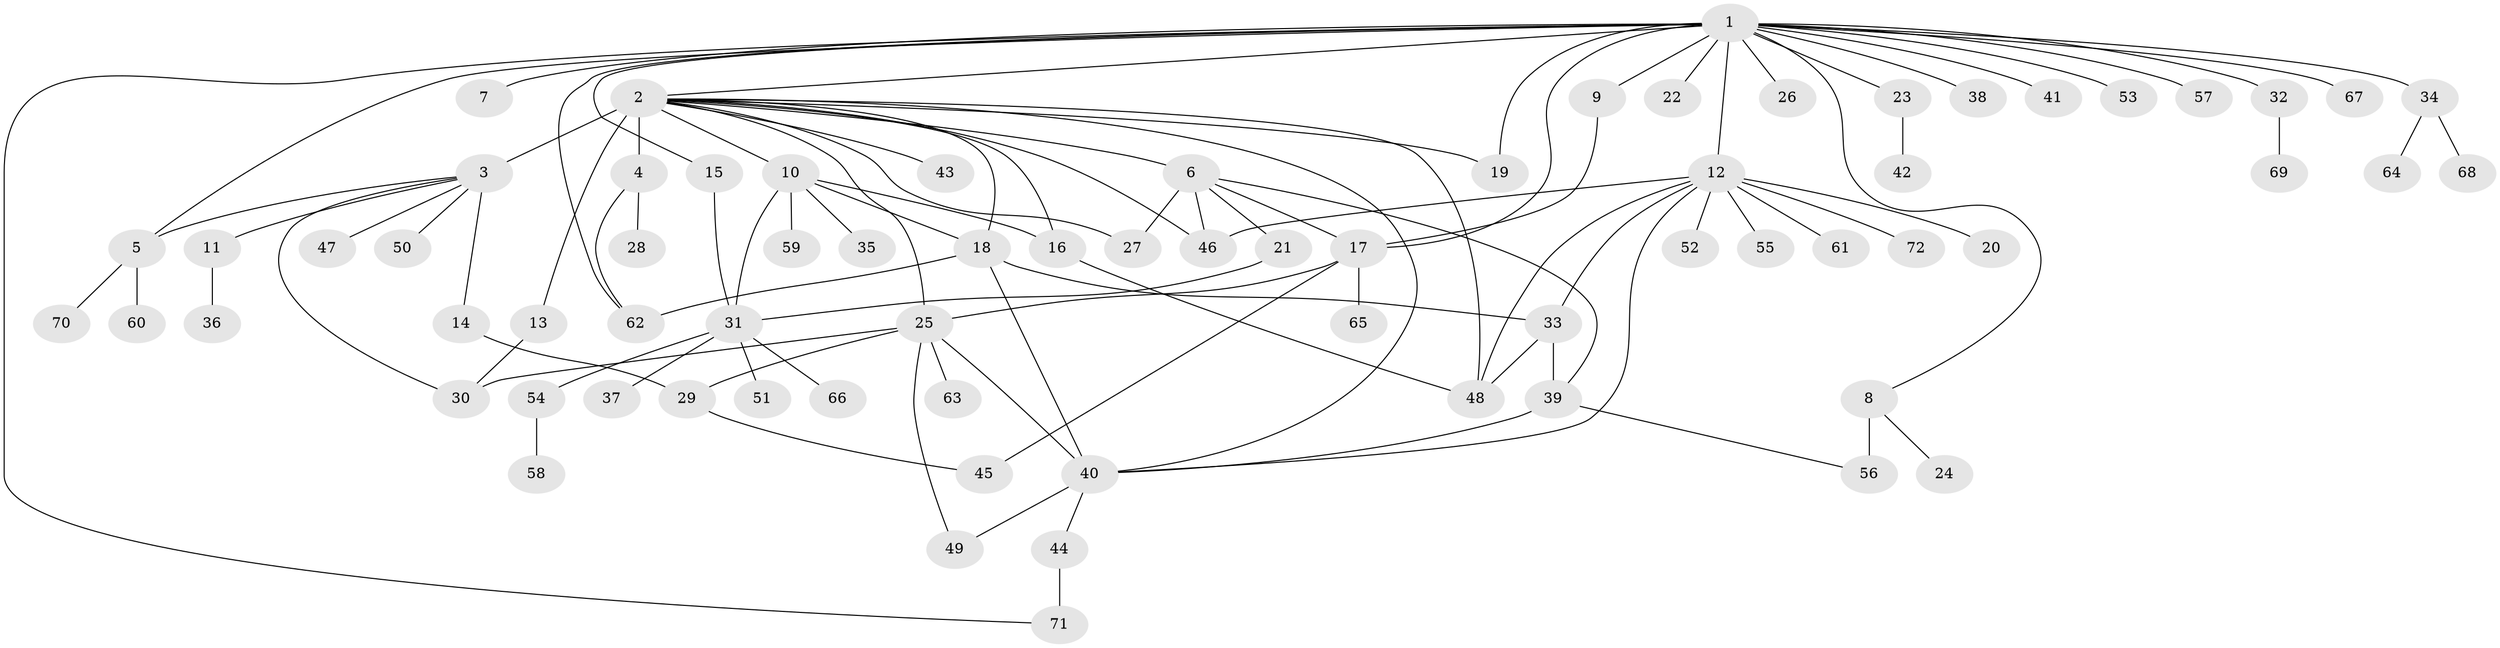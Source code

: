// original degree distribution, {23: 0.006944444444444444, 35: 0.006944444444444444, 4: 0.04861111111111111, 5: 0.020833333333333332, 9: 0.020833333333333332, 2: 0.18055555555555555, 7: 0.020833333333333332, 3: 0.125, 11: 0.006944444444444444, 1: 0.5555555555555556, 8: 0.006944444444444444}
// Generated by graph-tools (version 1.1) at 2025/35/03/09/25 02:35:48]
// undirected, 72 vertices, 101 edges
graph export_dot {
graph [start="1"]
  node [color=gray90,style=filled];
  1;
  2;
  3;
  4;
  5;
  6;
  7;
  8;
  9;
  10;
  11;
  12;
  13;
  14;
  15;
  16;
  17;
  18;
  19;
  20;
  21;
  22;
  23;
  24;
  25;
  26;
  27;
  28;
  29;
  30;
  31;
  32;
  33;
  34;
  35;
  36;
  37;
  38;
  39;
  40;
  41;
  42;
  43;
  44;
  45;
  46;
  47;
  48;
  49;
  50;
  51;
  52;
  53;
  54;
  55;
  56;
  57;
  58;
  59;
  60;
  61;
  62;
  63;
  64;
  65;
  66;
  67;
  68;
  69;
  70;
  71;
  72;
  1 -- 2 [weight=1.0];
  1 -- 5 [weight=1.0];
  1 -- 7 [weight=1.0];
  1 -- 8 [weight=1.0];
  1 -- 9 [weight=1.0];
  1 -- 12 [weight=1.0];
  1 -- 15 [weight=1.0];
  1 -- 17 [weight=1.0];
  1 -- 19 [weight=1.0];
  1 -- 22 [weight=1.0];
  1 -- 23 [weight=1.0];
  1 -- 26 [weight=1.0];
  1 -- 32 [weight=1.0];
  1 -- 34 [weight=1.0];
  1 -- 38 [weight=1.0];
  1 -- 41 [weight=1.0];
  1 -- 53 [weight=1.0];
  1 -- 57 [weight=1.0];
  1 -- 62 [weight=1.0];
  1 -- 67 [weight=1.0];
  1 -- 71 [weight=1.0];
  2 -- 3 [weight=18.0];
  2 -- 4 [weight=1.0];
  2 -- 6 [weight=1.0];
  2 -- 10 [weight=1.0];
  2 -- 13 [weight=1.0];
  2 -- 16 [weight=1.0];
  2 -- 18 [weight=2.0];
  2 -- 19 [weight=1.0];
  2 -- 25 [weight=1.0];
  2 -- 27 [weight=1.0];
  2 -- 40 [weight=1.0];
  2 -- 43 [weight=1.0];
  2 -- 46 [weight=2.0];
  2 -- 48 [weight=1.0];
  3 -- 5 [weight=1.0];
  3 -- 11 [weight=1.0];
  3 -- 14 [weight=1.0];
  3 -- 30 [weight=1.0];
  3 -- 47 [weight=1.0];
  3 -- 50 [weight=1.0];
  4 -- 28 [weight=1.0];
  4 -- 62 [weight=1.0];
  5 -- 60 [weight=1.0];
  5 -- 70 [weight=1.0];
  6 -- 17 [weight=1.0];
  6 -- 21 [weight=1.0];
  6 -- 27 [weight=3.0];
  6 -- 39 [weight=1.0];
  6 -- 46 [weight=1.0];
  8 -- 24 [weight=1.0];
  8 -- 56 [weight=3.0];
  9 -- 17 [weight=1.0];
  10 -- 16 [weight=1.0];
  10 -- 18 [weight=1.0];
  10 -- 31 [weight=1.0];
  10 -- 35 [weight=1.0];
  10 -- 59 [weight=1.0];
  11 -- 36 [weight=1.0];
  12 -- 20 [weight=1.0];
  12 -- 33 [weight=1.0];
  12 -- 40 [weight=1.0];
  12 -- 46 [weight=1.0];
  12 -- 48 [weight=1.0];
  12 -- 52 [weight=1.0];
  12 -- 55 [weight=1.0];
  12 -- 61 [weight=1.0];
  12 -- 72 [weight=1.0];
  13 -- 30 [weight=1.0];
  14 -- 29 [weight=1.0];
  15 -- 31 [weight=1.0];
  16 -- 48 [weight=1.0];
  17 -- 25 [weight=1.0];
  17 -- 45 [weight=1.0];
  17 -- 65 [weight=1.0];
  18 -- 33 [weight=1.0];
  18 -- 40 [weight=2.0];
  18 -- 62 [weight=2.0];
  21 -- 31 [weight=1.0];
  23 -- 42 [weight=1.0];
  25 -- 29 [weight=1.0];
  25 -- 30 [weight=1.0];
  25 -- 40 [weight=1.0];
  25 -- 49 [weight=1.0];
  25 -- 63 [weight=2.0];
  29 -- 45 [weight=1.0];
  31 -- 37 [weight=1.0];
  31 -- 51 [weight=1.0];
  31 -- 54 [weight=1.0];
  31 -- 66 [weight=1.0];
  32 -- 69 [weight=1.0];
  33 -- 39 [weight=3.0];
  33 -- 48 [weight=1.0];
  34 -- 64 [weight=1.0];
  34 -- 68 [weight=1.0];
  39 -- 40 [weight=1.0];
  39 -- 56 [weight=1.0];
  40 -- 44 [weight=1.0];
  40 -- 49 [weight=1.0];
  44 -- 71 [weight=2.0];
  54 -- 58 [weight=1.0];
}
